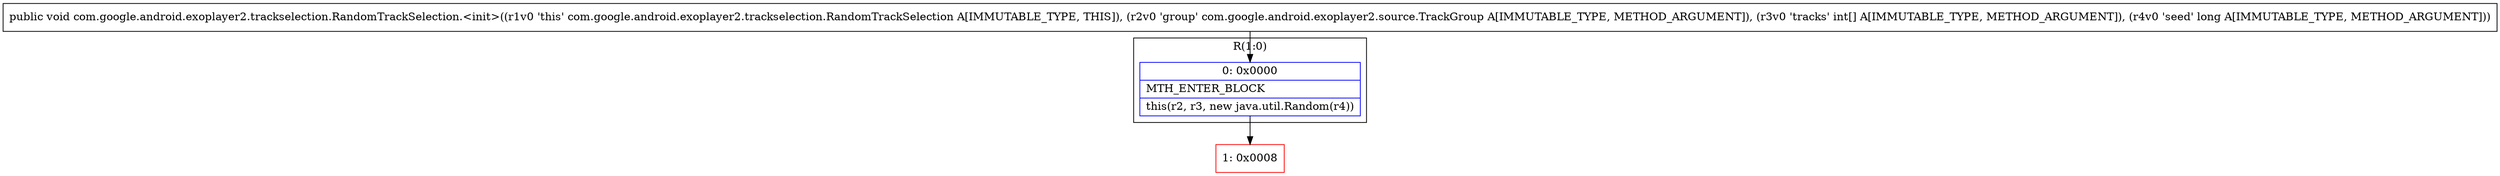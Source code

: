 digraph "CFG forcom.google.android.exoplayer2.trackselection.RandomTrackSelection.\<init\>(Lcom\/google\/android\/exoplayer2\/source\/TrackGroup;[IJ)V" {
subgraph cluster_Region_956656972 {
label = "R(1:0)";
node [shape=record,color=blue];
Node_0 [shape=record,label="{0\:\ 0x0000|MTH_ENTER_BLOCK\l|this(r2, r3, new java.util.Random(r4))\l}"];
}
Node_1 [shape=record,color=red,label="{1\:\ 0x0008}"];
MethodNode[shape=record,label="{public void com.google.android.exoplayer2.trackselection.RandomTrackSelection.\<init\>((r1v0 'this' com.google.android.exoplayer2.trackselection.RandomTrackSelection A[IMMUTABLE_TYPE, THIS]), (r2v0 'group' com.google.android.exoplayer2.source.TrackGroup A[IMMUTABLE_TYPE, METHOD_ARGUMENT]), (r3v0 'tracks' int[] A[IMMUTABLE_TYPE, METHOD_ARGUMENT]), (r4v0 'seed' long A[IMMUTABLE_TYPE, METHOD_ARGUMENT])) }"];
MethodNode -> Node_0;
Node_0 -> Node_1;
}

